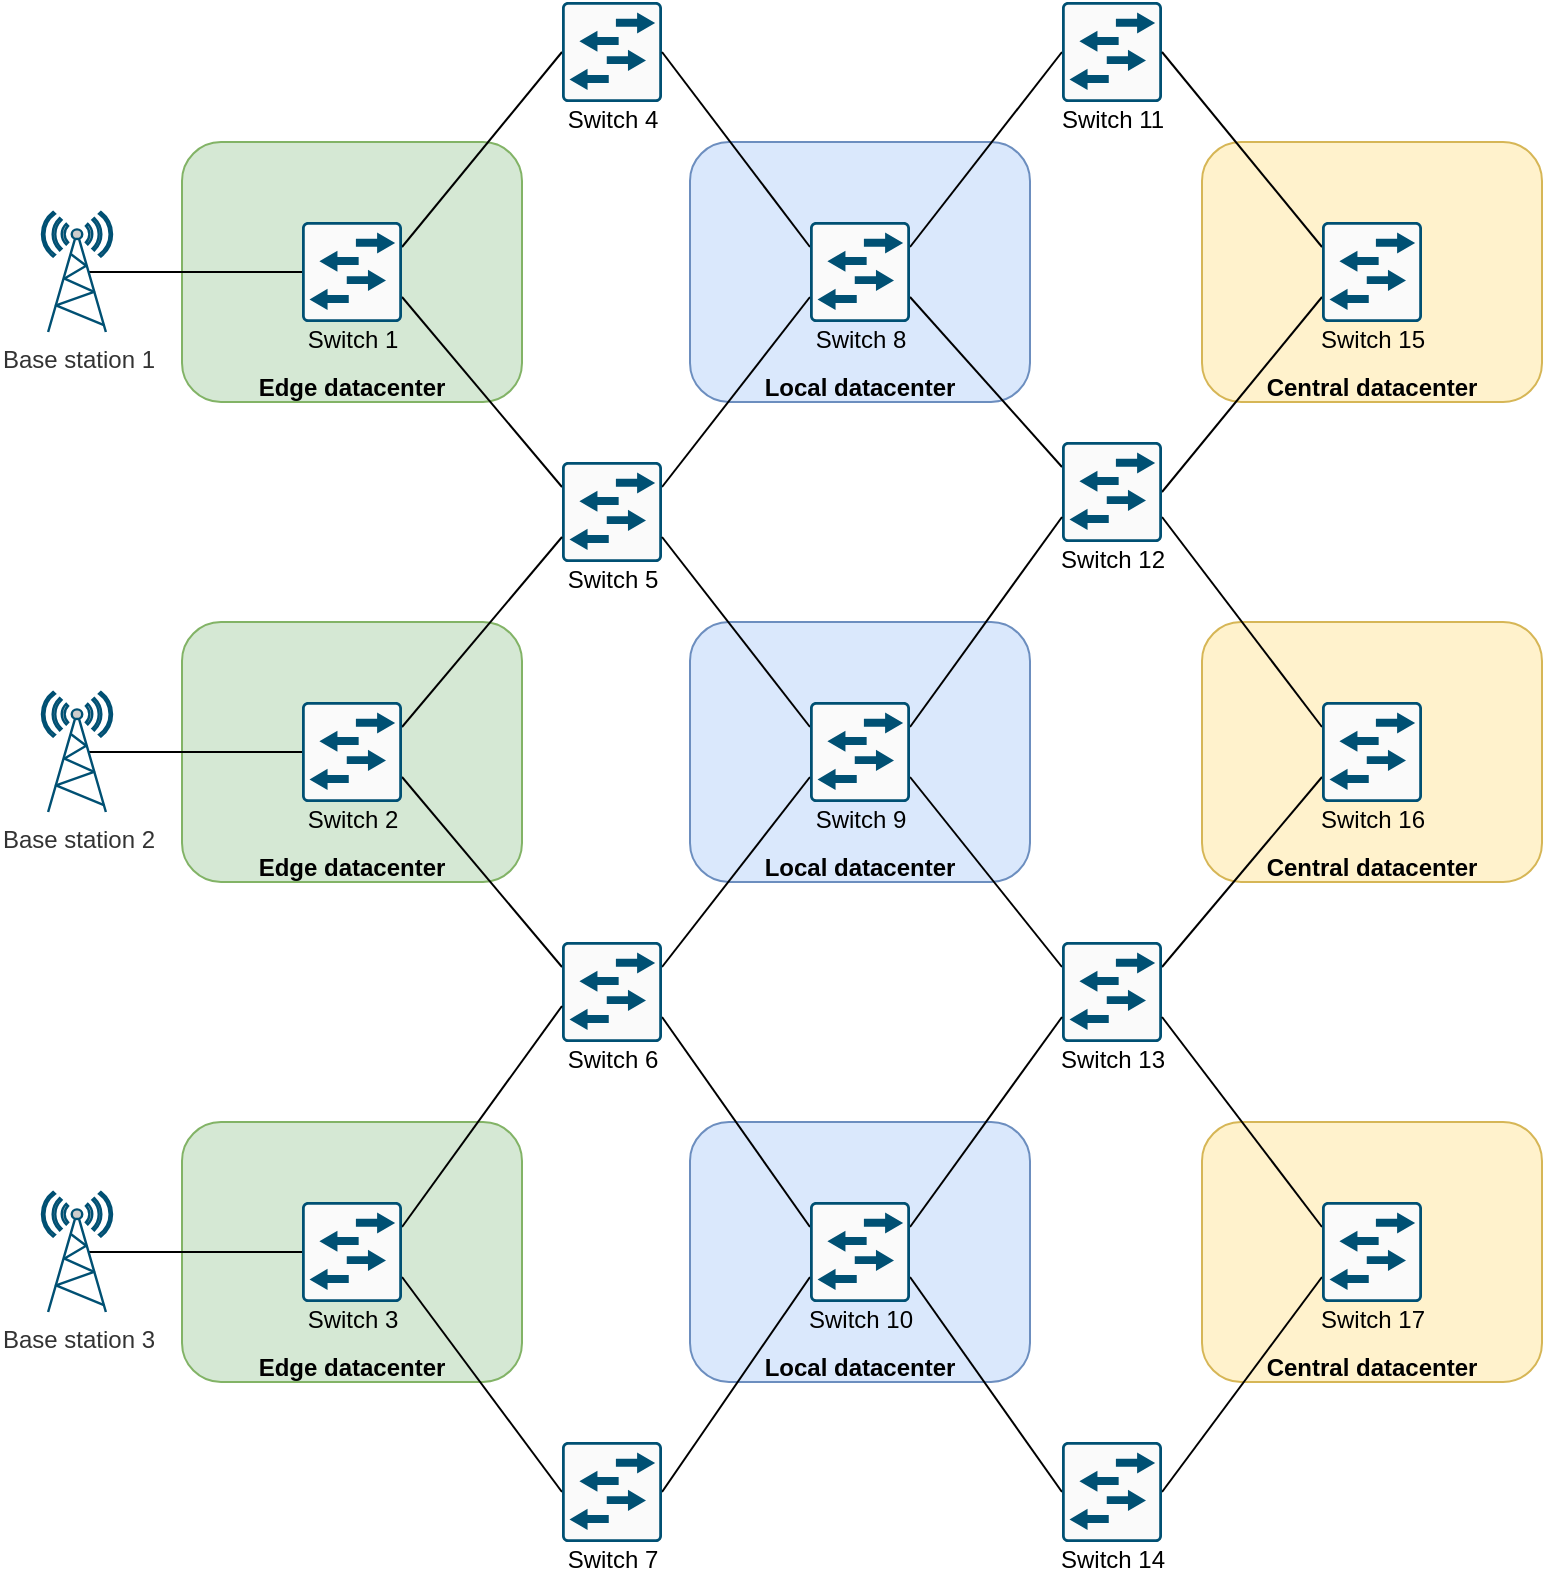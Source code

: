 <mxfile version="14.9.6" type="device"><diagram id="nzApGUAXGG208IJ0ebyV" name="Pagina-1"><mxGraphModel dx="1086" dy="806" grid="1" gridSize="10" guides="1" tooltips="1" connect="1" arrows="1" fold="1" page="1" pageScale="1" pageWidth="827" pageHeight="1169" math="0" shadow="0"><root><mxCell id="0"/><mxCell id="1" parent="0"/><mxCell id="HHwfx3RX7ET518hn5yBT-44" value="&lt;b&gt;&lt;br&gt;&lt;br&gt;&lt;span style=&quot;color: rgb(0 , 0 , 0) ; font-family: &amp;#34;helvetica&amp;#34; ; font-size: 12px ; font-style: normal ; letter-spacing: normal ; text-align: center ; text-indent: 0px ; text-transform: none ; word-spacing: 0px ; display: inline ; float: none&quot;&gt;&lt;br&gt;&lt;br&gt;&lt;br&gt;&lt;br&gt;&lt;br&gt;&lt;br&gt;Local datacenter&lt;/span&gt;&lt;/b&gt;" style="rounded=1;whiteSpace=wrap;html=1;fillColor=#dae8fc;strokeColor=#6c8ebf;" parent="1" vertex="1"><mxGeometry x="374" y="600" width="170" height="130" as="geometry"/></mxCell><mxCell id="HHwfx3RX7ET518hn5yBT-37" value="&lt;br&gt;&lt;br&gt;&lt;br&gt;&lt;br&gt;&lt;br&gt;&lt;br&gt;&lt;br&gt;&lt;br&gt;&lt;b&gt;Central datacenter&lt;/b&gt;" style="rounded=1;whiteSpace=wrap;html=1;fillColor=#fff2cc;strokeColor=#d6b656;" parent="1" vertex="1"><mxGeometry x="630" y="350" width="170" height="130" as="geometry"/></mxCell><mxCell id="HHwfx3RX7ET518hn5yBT-34" value="&lt;b&gt;&lt;br&gt;&lt;br&gt;&lt;span style=&quot;color: rgb(0 , 0 , 0) ; font-family: &amp;#34;helvetica&amp;#34; ; font-size: 12px ; font-style: normal ; letter-spacing: normal ; text-align: center ; text-indent: 0px ; text-transform: none ; word-spacing: 0px ; display: inline ; float: none&quot;&gt;&lt;br&gt;&lt;br&gt;&lt;br&gt;&lt;br&gt;&lt;br&gt;&lt;br&gt;Local datacenter&lt;/span&gt;&lt;/b&gt;" style="rounded=1;whiteSpace=wrap;html=1;fillColor=#dae8fc;strokeColor=#6c8ebf;" parent="1" vertex="1"><mxGeometry x="374" y="350" width="170" height="130" as="geometry"/></mxCell><mxCell id="HHwfx3RX7ET518hn5yBT-29" value="&lt;br&gt;&lt;br&gt;&lt;br&gt;&lt;br&gt;&lt;br&gt;&lt;br&gt;&lt;br&gt;&lt;br&gt;&lt;b&gt;Edge datacenter&lt;/b&gt;" style="rounded=1;whiteSpace=wrap;html=1;fillColor=#d5e8d4;strokeColor=#82b366;" parent="1" vertex="1"><mxGeometry x="120" y="350" width="170" height="130" as="geometry"/></mxCell><mxCell id="HHwfx3RX7ET518hn5yBT-20" value="&lt;br&gt;&lt;br&gt;&lt;br&gt;&lt;br&gt;&lt;br&gt;&lt;br&gt;&lt;br&gt;&lt;br&gt;&lt;b&gt;Central datacenter&lt;/b&gt;" style="rounded=1;whiteSpace=wrap;html=1;fillColor=#fff2cc;strokeColor=#d6b656;" parent="1" vertex="1"><mxGeometry x="630" y="110" width="170" height="130" as="geometry"/></mxCell><mxCell id="HHwfx3RX7ET518hn5yBT-19" value="&lt;b&gt;&lt;br&gt;&lt;br&gt;&lt;span style=&quot;color: rgb(0 , 0 , 0) ; font-family: &amp;#34;helvetica&amp;#34; ; font-size: 12px ; font-style: normal ; letter-spacing: normal ; text-align: center ; text-indent: 0px ; text-transform: none ; word-spacing: 0px ; display: inline ; float: none&quot;&gt;&lt;br&gt;&lt;br&gt;&lt;br&gt;&lt;br&gt;&lt;br&gt;&lt;br&gt;Local datacenter&lt;/span&gt;&lt;/b&gt;" style="rounded=1;whiteSpace=wrap;html=1;fillColor=#dae8fc;strokeColor=#6c8ebf;" parent="1" vertex="1"><mxGeometry x="374" y="110" width="170" height="130" as="geometry"/></mxCell><mxCell id="HHwfx3RX7ET518hn5yBT-18" value="&lt;b&gt;&lt;br&gt;&lt;br&gt;&lt;br&gt;&lt;br&gt;&lt;br&gt;&lt;br&gt;&lt;br&gt;&lt;br&gt;Edge datacenter&lt;/b&gt;" style="rounded=1;whiteSpace=wrap;html=1;fillColor=#d5e8d4;strokeColor=#82b366;" parent="1" vertex="1"><mxGeometry x="120" y="110" width="170" height="130" as="geometry"/></mxCell><mxCell id="HHwfx3RX7ET518hn5yBT-21" style="edgeStyle=none;rounded=0;orthogonalLoop=1;jettySize=auto;html=1;exitX=1;exitY=0.25;exitDx=0;exitDy=0;exitPerimeter=0;entryX=0;entryY=0.5;entryDx=0;entryDy=0;entryPerimeter=0;endArrow=none;endFill=0;" parent="1" source="HHwfx3RX7ET518hn5yBT-1" target="HHwfx3RX7ET518hn5yBT-2" edge="1"><mxGeometry relative="1" as="geometry"/></mxCell><mxCell id="HHwfx3RX7ET518hn5yBT-22" style="edgeStyle=none;rounded=0;orthogonalLoop=1;jettySize=auto;html=1;exitX=1;exitY=0.75;exitDx=0;exitDy=0;exitPerimeter=0;entryX=0;entryY=0.25;entryDx=0;entryDy=0;entryPerimeter=0;endArrow=none;endFill=0;" parent="1" source="HHwfx3RX7ET518hn5yBT-1" target="HHwfx3RX7ET518hn5yBT-3" edge="1"><mxGeometry relative="1" as="geometry"/></mxCell><mxCell id="HHwfx3RX7ET518hn5yBT-1" value="Switch 1" style="points=[[0.015,0.015,0],[0.985,0.015,0],[0.985,0.985,0],[0.015,0.985,0],[0.25,0,0],[0.5,0,0],[0.75,0,0],[1,0.25,0],[1,0.5,0],[1,0.75,0],[0.75,1,0],[0.5,1,0],[0.25,1,0],[0,0.75,0],[0,0.5,0],[0,0.25,0]];verticalLabelPosition=bottom;html=1;verticalAlign=top;aspect=fixed;align=center;pointerEvents=1;shape=mxgraph.cisco19.rect;prIcon=l2_switch;fillColor=#FAFAFA;strokeColor=#005073;spacing=-3;" parent="1" vertex="1"><mxGeometry x="180" y="150" width="50" height="50" as="geometry"/></mxCell><mxCell id="HHwfx3RX7ET518hn5yBT-2" value="Switch 4" style="points=[[0.015,0.015,0],[0.985,0.015,0],[0.985,0.985,0],[0.015,0.985,0],[0.25,0,0],[0.5,0,0],[0.75,0,0],[1,0.25,0],[1,0.5,0],[1,0.75,0],[0.75,1,0],[0.5,1,0],[0.25,1,0],[0,0.75,0],[0,0.5,0],[0,0.25,0]];verticalLabelPosition=bottom;html=1;verticalAlign=top;aspect=fixed;align=center;pointerEvents=1;shape=mxgraph.cisco19.rect;prIcon=l2_switch;fillColor=#FAFAFA;strokeColor=#005073;spacing=-3;" parent="1" vertex="1"><mxGeometry x="310" y="40" width="50" height="50" as="geometry"/></mxCell><mxCell id="HHwfx3RX7ET518hn5yBT-23" style="edgeStyle=none;rounded=0;orthogonalLoop=1;jettySize=auto;html=1;exitX=1;exitY=0.25;exitDx=0;exitDy=0;exitPerimeter=0;entryX=0;entryY=0.75;entryDx=0;entryDy=0;entryPerimeter=0;endArrow=none;endFill=0;" parent="1" source="HHwfx3RX7ET518hn5yBT-3" target="HHwfx3RX7ET518hn5yBT-4" edge="1"><mxGeometry relative="1" as="geometry"/></mxCell><mxCell id="HHwfx3RX7ET518hn5yBT-3" value="Switch 5" style="points=[[0.015,0.015,0],[0.985,0.015,0],[0.985,0.985,0],[0.015,0.985,0],[0.25,0,0],[0.5,0,0],[0.75,0,0],[1,0.25,0],[1,0.5,0],[1,0.75,0],[0.75,1,0],[0.5,1,0],[0.25,1,0],[0,0.75,0],[0,0.5,0],[0,0.25,0]];verticalLabelPosition=bottom;html=1;verticalAlign=top;aspect=fixed;align=center;pointerEvents=1;shape=mxgraph.cisco19.rect;prIcon=l2_switch;fillColor=#FAFAFA;strokeColor=#005073;spacing=-3;" parent="1" vertex="1"><mxGeometry x="310" y="270" width="50" height="50" as="geometry"/></mxCell><mxCell id="HHwfx3RX7ET518hn5yBT-24" style="edgeStyle=none;rounded=0;orthogonalLoop=1;jettySize=auto;html=1;exitX=0;exitY=0.25;exitDx=0;exitDy=0;exitPerimeter=0;entryX=1;entryY=0.5;entryDx=0;entryDy=0;entryPerimeter=0;endArrow=none;endFill=0;" parent="1" source="HHwfx3RX7ET518hn5yBT-4" target="HHwfx3RX7ET518hn5yBT-2" edge="1"><mxGeometry relative="1" as="geometry"/></mxCell><mxCell id="HHwfx3RX7ET518hn5yBT-25" style="edgeStyle=none;rounded=0;orthogonalLoop=1;jettySize=auto;html=1;exitX=1;exitY=0.25;exitDx=0;exitDy=0;exitPerimeter=0;entryX=0;entryY=0.5;entryDx=0;entryDy=0;entryPerimeter=0;endArrow=none;endFill=0;" parent="1" source="HHwfx3RX7ET518hn5yBT-4" target="HHwfx3RX7ET518hn5yBT-5" edge="1"><mxGeometry relative="1" as="geometry"/></mxCell><mxCell id="HHwfx3RX7ET518hn5yBT-26" style="edgeStyle=none;rounded=0;orthogonalLoop=1;jettySize=auto;html=1;exitX=1;exitY=0.75;exitDx=0;exitDy=0;exitPerimeter=0;entryX=0;entryY=0.25;entryDx=0;entryDy=0;entryPerimeter=0;endArrow=none;endFill=0;" parent="1" source="HHwfx3RX7ET518hn5yBT-4" target="HHwfx3RX7ET518hn5yBT-6" edge="1"><mxGeometry relative="1" as="geometry"/></mxCell><mxCell id="HHwfx3RX7ET518hn5yBT-4" value="Switch 8" style="points=[[0.015,0.015,0],[0.985,0.015,0],[0.985,0.985,0],[0.015,0.985,0],[0.25,0,0],[0.5,0,0],[0.75,0,0],[1,0.25,0],[1,0.5,0],[1,0.75,0],[0.75,1,0],[0.5,1,0],[0.25,1,0],[0,0.75,0],[0,0.5,0],[0,0.25,0]];verticalLabelPosition=bottom;html=1;verticalAlign=top;aspect=fixed;align=center;pointerEvents=1;shape=mxgraph.cisco19.rect;prIcon=l2_switch;fillColor=#FAFAFA;strokeColor=#005073;spacing=-3;" parent="1" vertex="1"><mxGeometry x="434" y="150" width="50" height="50" as="geometry"/></mxCell><mxCell id="HHwfx3RX7ET518hn5yBT-5" value="Switch 11" style="points=[[0.015,0.015,0],[0.985,0.015,0],[0.985,0.985,0],[0.015,0.985,0],[0.25,0,0],[0.5,0,0],[0.75,0,0],[1,0.25,0],[1,0.5,0],[1,0.75,0],[0.75,1,0],[0.5,1,0],[0.25,1,0],[0,0.75,0],[0,0.5,0],[0,0.25,0]];verticalLabelPosition=bottom;html=1;verticalAlign=top;aspect=fixed;align=center;pointerEvents=1;shape=mxgraph.cisco19.rect;prIcon=l2_switch;fillColor=#FAFAFA;strokeColor=#005073;spacing=-3;" parent="1" vertex="1"><mxGeometry x="560" y="40" width="50" height="50" as="geometry"/></mxCell><mxCell id="HHwfx3RX7ET518hn5yBT-27" style="edgeStyle=none;rounded=0;orthogonalLoop=1;jettySize=auto;html=1;exitX=1;exitY=0.5;exitDx=0;exitDy=0;exitPerimeter=0;entryX=0;entryY=0.75;entryDx=0;entryDy=0;entryPerimeter=0;endArrow=none;endFill=0;" parent="1" source="HHwfx3RX7ET518hn5yBT-6" target="HHwfx3RX7ET518hn5yBT-7" edge="1"><mxGeometry relative="1" as="geometry"/></mxCell><mxCell id="HHwfx3RX7ET518hn5yBT-38" style="edgeStyle=none;rounded=0;orthogonalLoop=1;jettySize=auto;html=1;exitX=1;exitY=0.75;exitDx=0;exitDy=0;exitPerimeter=0;entryX=0;entryY=0.25;entryDx=0;entryDy=0;entryPerimeter=0;endArrow=none;endFill=0;" parent="1" source="HHwfx3RX7ET518hn5yBT-6" target="HHwfx3RX7ET518hn5yBT-12" edge="1"><mxGeometry relative="1" as="geometry"/></mxCell><mxCell id="HHwfx3RX7ET518hn5yBT-6" value="Switch 12" style="points=[[0.015,0.015,0],[0.985,0.015,0],[0.985,0.985,0],[0.015,0.985,0],[0.25,0,0],[0.5,0,0],[0.75,0,0],[1,0.25,0],[1,0.5,0],[1,0.75,0],[0.75,1,0],[0.5,1,0],[0.25,1,0],[0,0.75,0],[0,0.5,0],[0,0.25,0]];verticalLabelPosition=bottom;html=1;verticalAlign=top;aspect=fixed;align=center;pointerEvents=1;shape=mxgraph.cisco19.rect;prIcon=l2_switch;fillColor=#FAFAFA;strokeColor=#005073;spacing=-3;" parent="1" vertex="1"><mxGeometry x="560" y="260" width="50" height="50" as="geometry"/></mxCell><mxCell id="HHwfx3RX7ET518hn5yBT-28" style="edgeStyle=none;rounded=0;orthogonalLoop=1;jettySize=auto;html=1;exitX=0;exitY=0.25;exitDx=0;exitDy=0;exitPerimeter=0;entryX=1;entryY=0.5;entryDx=0;entryDy=0;entryPerimeter=0;endArrow=none;endFill=0;" parent="1" source="HHwfx3RX7ET518hn5yBT-7" target="HHwfx3RX7ET518hn5yBT-5" edge="1"><mxGeometry relative="1" as="geometry"/></mxCell><mxCell id="HHwfx3RX7ET518hn5yBT-7" value="Switch 15" style="points=[[0.015,0.015,0],[0.985,0.015,0],[0.985,0.985,0],[0.015,0.985,0],[0.25,0,0],[0.5,0,0],[0.75,0,0],[1,0.25,0],[1,0.5,0],[1,0.75,0],[0.75,1,0],[0.5,1,0],[0.25,1,0],[0,0.75,0],[0,0.5,0],[0,0.25,0]];verticalLabelPosition=bottom;html=1;verticalAlign=top;aspect=fixed;align=center;pointerEvents=1;shape=mxgraph.cisco19.rect;prIcon=l2_switch;fillColor=#FAFAFA;strokeColor=#005073;spacing=-3;" parent="1" vertex="1"><mxGeometry x="690" y="150" width="50" height="50" as="geometry"/></mxCell><mxCell id="HHwfx3RX7ET518hn5yBT-30" style="edgeStyle=none;rounded=0;orthogonalLoop=1;jettySize=auto;html=1;exitX=1;exitY=0.25;exitDx=0;exitDy=0;exitPerimeter=0;entryX=0;entryY=0.75;entryDx=0;entryDy=0;entryPerimeter=0;endArrow=none;endFill=0;" parent="1" source="HHwfx3RX7ET518hn5yBT-8" target="HHwfx3RX7ET518hn5yBT-3" edge="1"><mxGeometry relative="1" as="geometry"/></mxCell><mxCell id="HHwfx3RX7ET518hn5yBT-31" style="edgeStyle=none;rounded=0;orthogonalLoop=1;jettySize=auto;html=1;exitX=1;exitY=0.75;exitDx=0;exitDy=0;exitPerimeter=0;entryX=0;entryY=0.25;entryDx=0;entryDy=0;entryPerimeter=0;endArrow=none;endFill=0;" parent="1" source="HHwfx3RX7ET518hn5yBT-8" target="HHwfx3RX7ET518hn5yBT-9" edge="1"><mxGeometry relative="1" as="geometry"/></mxCell><mxCell id="1YtnDHwWBTddBXb_KA8j-5" style="edgeStyle=orthogonalEdgeStyle;rounded=0;orthogonalLoop=1;jettySize=auto;html=1;exitX=0;exitY=0.5;exitDx=0;exitDy=0;exitPerimeter=0;endArrow=none;endFill=0;entryX=0.67;entryY=0.5;entryDx=0;entryDy=0;entryPerimeter=0;" edge="1" parent="1" source="HHwfx3RX7ET518hn5yBT-8" target="1YtnDHwWBTddBXb_KA8j-4"><mxGeometry relative="1" as="geometry"/></mxCell><mxCell id="HHwfx3RX7ET518hn5yBT-8" value="Switch 2" style="points=[[0.015,0.015,0],[0.985,0.015,0],[0.985,0.985,0],[0.015,0.985,0],[0.25,0,0],[0.5,0,0],[0.75,0,0],[1,0.25,0],[1,0.5,0],[1,0.75,0],[0.75,1,0],[0.5,1,0],[0.25,1,0],[0,0.75,0],[0,0.5,0],[0,0.25,0]];verticalLabelPosition=bottom;html=1;verticalAlign=top;aspect=fixed;align=center;pointerEvents=1;shape=mxgraph.cisco19.rect;prIcon=l2_switch;fillColor=#FAFAFA;strokeColor=#005073;spacing=-3;" parent="1" vertex="1"><mxGeometry x="180" y="390" width="50" height="50" as="geometry"/></mxCell><mxCell id="HHwfx3RX7ET518hn5yBT-32" style="edgeStyle=none;rounded=0;orthogonalLoop=1;jettySize=auto;html=1;exitX=1;exitY=0.25;exitDx=0;exitDy=0;exitPerimeter=0;entryX=0;entryY=0.75;entryDx=0;entryDy=0;entryPerimeter=0;endArrow=none;endFill=0;" parent="1" source="HHwfx3RX7ET518hn5yBT-9" target="HHwfx3RX7ET518hn5yBT-10" edge="1"><mxGeometry relative="1" as="geometry"/></mxCell><mxCell id="HHwfx3RX7ET518hn5yBT-55" style="edgeStyle=none;rounded=0;orthogonalLoop=1;jettySize=auto;html=1;exitX=1;exitY=0.75;exitDx=0;exitDy=0;exitPerimeter=0;entryX=0;entryY=0.25;entryDx=0;entryDy=0;entryPerimeter=0;endArrow=none;endFill=0;" parent="1" source="HHwfx3RX7ET518hn5yBT-9" target="HHwfx3RX7ET518hn5yBT-48" edge="1"><mxGeometry relative="1" as="geometry"/></mxCell><mxCell id="HHwfx3RX7ET518hn5yBT-9" value="Switch 6" style="points=[[0.015,0.015,0],[0.985,0.015,0],[0.985,0.985,0],[0.015,0.985,0],[0.25,0,0],[0.5,0,0],[0.75,0,0],[1,0.25,0],[1,0.5,0],[1,0.75,0],[0.75,1,0],[0.5,1,0],[0.25,1,0],[0,0.75,0],[0,0.5,0],[0,0.25,0]];verticalLabelPosition=bottom;html=1;verticalAlign=top;aspect=fixed;align=center;pointerEvents=1;shape=mxgraph.cisco19.rect;prIcon=l2_switch;fillColor=#FAFAFA;strokeColor=#005073;spacing=-3;" parent="1" vertex="1"><mxGeometry x="310" y="510" width="50" height="50" as="geometry"/></mxCell><mxCell id="HHwfx3RX7ET518hn5yBT-33" style="edgeStyle=none;rounded=0;orthogonalLoop=1;jettySize=auto;html=1;exitX=0;exitY=0.25;exitDx=0;exitDy=0;exitPerimeter=0;entryX=1;entryY=0.75;entryDx=0;entryDy=0;entryPerimeter=0;endArrow=none;endFill=0;" parent="1" source="HHwfx3RX7ET518hn5yBT-10" target="HHwfx3RX7ET518hn5yBT-3" edge="1"><mxGeometry relative="1" as="geometry"/></mxCell><mxCell id="HHwfx3RX7ET518hn5yBT-35" style="edgeStyle=none;rounded=0;orthogonalLoop=1;jettySize=auto;html=1;exitX=1;exitY=0.25;exitDx=0;exitDy=0;exitPerimeter=0;entryX=0;entryY=0.75;entryDx=0;entryDy=0;entryPerimeter=0;endArrow=none;endFill=0;" parent="1" source="HHwfx3RX7ET518hn5yBT-10" target="HHwfx3RX7ET518hn5yBT-6" edge="1"><mxGeometry relative="1" as="geometry"/></mxCell><mxCell id="HHwfx3RX7ET518hn5yBT-36" style="edgeStyle=none;rounded=0;orthogonalLoop=1;jettySize=auto;html=1;exitX=1;exitY=0.75;exitDx=0;exitDy=0;exitPerimeter=0;entryX=0;entryY=0.25;entryDx=0;entryDy=0;entryPerimeter=0;endArrow=none;endFill=0;" parent="1" source="HHwfx3RX7ET518hn5yBT-10" target="HHwfx3RX7ET518hn5yBT-11" edge="1"><mxGeometry relative="1" as="geometry"/></mxCell><mxCell id="HHwfx3RX7ET518hn5yBT-10" value="Switch 9" style="points=[[0.015,0.015,0],[0.985,0.015,0],[0.985,0.985,0],[0.015,0.985,0],[0.25,0,0],[0.5,0,0],[0.75,0,0],[1,0.25,0],[1,0.5,0],[1,0.75,0],[0.75,1,0],[0.5,1,0],[0.25,1,0],[0,0.75,0],[0,0.5,0],[0,0.25,0]];verticalLabelPosition=bottom;html=1;verticalAlign=top;aspect=fixed;align=center;pointerEvents=1;shape=mxgraph.cisco19.rect;prIcon=l2_switch;fillColor=#FAFAFA;strokeColor=#005073;spacing=-3;" parent="1" vertex="1"><mxGeometry x="434" y="390" width="50" height="50" as="geometry"/></mxCell><mxCell id="HHwfx3RX7ET518hn5yBT-39" style="edgeStyle=none;rounded=0;orthogonalLoop=1;jettySize=auto;html=1;exitX=1;exitY=0.25;exitDx=0;exitDy=0;exitPerimeter=0;entryX=0;entryY=0.75;entryDx=0;entryDy=0;entryPerimeter=0;endArrow=none;endFill=0;" parent="1" source="HHwfx3RX7ET518hn5yBT-11" target="HHwfx3RX7ET518hn5yBT-12" edge="1"><mxGeometry relative="1" as="geometry"/></mxCell><mxCell id="HHwfx3RX7ET518hn5yBT-11" value="Switch 13" style="points=[[0.015,0.015,0],[0.985,0.015,0],[0.985,0.985,0],[0.015,0.985,0],[0.25,0,0],[0.5,0,0],[0.75,0,0],[1,0.25,0],[1,0.5,0],[1,0.75,0],[0.75,1,0],[0.5,1,0],[0.25,1,0],[0,0.75,0],[0,0.5,0],[0,0.25,0]];verticalLabelPosition=bottom;html=1;verticalAlign=top;aspect=fixed;align=center;pointerEvents=1;shape=mxgraph.cisco19.rect;prIcon=l2_switch;fillColor=#FAFAFA;strokeColor=#005073;spacing=-3;" parent="1" vertex="1"><mxGeometry x="560" y="510" width="50" height="50" as="geometry"/></mxCell><mxCell id="HHwfx3RX7ET518hn5yBT-12" value="Switch 16" style="points=[[0.015,0.015,0],[0.985,0.015,0],[0.985,0.985,0],[0.015,0.985,0],[0.25,0,0],[0.5,0,0],[0.75,0,0],[1,0.25,0],[1,0.5,0],[1,0.75,0],[0.75,1,0],[0.5,1,0],[0.25,1,0],[0,0.75,0],[0,0.5,0],[0,0.25,0]];verticalLabelPosition=bottom;html=1;verticalAlign=top;aspect=fixed;align=center;pointerEvents=1;shape=mxgraph.cisco19.rect;prIcon=l2_switch;fillColor=#FAFAFA;strokeColor=#005073;spacing=-3;" parent="1" vertex="1"><mxGeometry x="690" y="390" width="50" height="50" as="geometry"/></mxCell><mxCell id="HHwfx3RX7ET518hn5yBT-43" value="&lt;br&gt;&lt;br&gt;&lt;br&gt;&lt;br&gt;&lt;br&gt;&lt;br&gt;&lt;br&gt;&lt;br&gt;&lt;b&gt;Central datacenter&lt;/b&gt;" style="rounded=1;whiteSpace=wrap;html=1;fillColor=#fff2cc;strokeColor=#d6b656;" parent="1" vertex="1"><mxGeometry x="630" y="600" width="170" height="130" as="geometry"/></mxCell><mxCell id="HHwfx3RX7ET518hn5yBT-45" value="&lt;br&gt;&lt;br&gt;&lt;br&gt;&lt;br&gt;&lt;br&gt;&lt;br&gt;&lt;br&gt;&lt;br&gt;&lt;b&gt;Edge datacenter&lt;/b&gt;" style="rounded=1;whiteSpace=wrap;html=1;fillColor=#d5e8d4;strokeColor=#82b366;" parent="1" vertex="1"><mxGeometry x="120" y="600" width="170" height="130" as="geometry"/></mxCell><mxCell id="HHwfx3RX7ET518hn5yBT-51" style="edgeStyle=none;rounded=0;orthogonalLoop=1;jettySize=auto;html=1;exitX=1;exitY=0.25;exitDx=0;exitDy=0;exitPerimeter=0;entryX=0;entryY=0.64;entryDx=0;entryDy=0;entryPerimeter=0;endArrow=none;endFill=0;" parent="1" source="HHwfx3RX7ET518hn5yBT-46" target="HHwfx3RX7ET518hn5yBT-9" edge="1"><mxGeometry relative="1" as="geometry"/></mxCell><mxCell id="HHwfx3RX7ET518hn5yBT-52" style="edgeStyle=none;rounded=0;orthogonalLoop=1;jettySize=auto;html=1;exitX=1;exitY=0.75;exitDx=0;exitDy=0;exitPerimeter=0;entryX=0;entryY=0.5;entryDx=0;entryDy=0;entryPerimeter=0;endArrow=none;endFill=0;" parent="1" source="HHwfx3RX7ET518hn5yBT-46" target="HHwfx3RX7ET518hn5yBT-47" edge="1"><mxGeometry relative="1" as="geometry"/></mxCell><mxCell id="HHwfx3RX7ET518hn5yBT-46" value="Switch 3" style="points=[[0.015,0.015,0],[0.985,0.015,0],[0.985,0.985,0],[0.015,0.985,0],[0.25,0,0],[0.5,0,0],[0.75,0,0],[1,0.25,0],[1,0.5,0],[1,0.75,0],[0.75,1,0],[0.5,1,0],[0.25,1,0],[0,0.75,0],[0,0.5,0],[0,0.25,0]];verticalLabelPosition=bottom;html=1;verticalAlign=top;aspect=fixed;align=center;pointerEvents=1;shape=mxgraph.cisco19.rect;prIcon=l2_switch;fillColor=#FAFAFA;strokeColor=#005073;spacing=-3;" parent="1" vertex="1"><mxGeometry x="180" y="640" width="50" height="50" as="geometry"/></mxCell><mxCell id="HHwfx3RX7ET518hn5yBT-56" style="edgeStyle=none;rounded=0;orthogonalLoop=1;jettySize=auto;html=1;exitX=1;exitY=0.5;exitDx=0;exitDy=0;exitPerimeter=0;entryX=0;entryY=0.75;entryDx=0;entryDy=0;entryPerimeter=0;endArrow=none;endFill=0;" parent="1" source="HHwfx3RX7ET518hn5yBT-47" target="HHwfx3RX7ET518hn5yBT-48" edge="1"><mxGeometry relative="1" as="geometry"/></mxCell><mxCell id="HHwfx3RX7ET518hn5yBT-47" value="Switch 7" style="points=[[0.015,0.015,0],[0.985,0.015,0],[0.985,0.985,0],[0.015,0.985,0],[0.25,0,0],[0.5,0,0],[0.75,0,0],[1,0.25,0],[1,0.5,0],[1,0.75,0],[0.75,1,0],[0.5,1,0],[0.25,1,0],[0,0.75,0],[0,0.5,0],[0,0.25,0]];verticalLabelPosition=bottom;html=1;verticalAlign=top;aspect=fixed;align=center;pointerEvents=1;shape=mxgraph.cisco19.rect;prIcon=l2_switch;fillColor=#FAFAFA;strokeColor=#005073;spacing=-3;" parent="1" vertex="1"><mxGeometry x="310" y="760" width="50" height="50" as="geometry"/></mxCell><mxCell id="HHwfx3RX7ET518hn5yBT-57" style="edgeStyle=none;rounded=0;orthogonalLoop=1;jettySize=auto;html=1;exitX=1;exitY=0.75;exitDx=0;exitDy=0;exitPerimeter=0;entryX=0;entryY=0.5;entryDx=0;entryDy=0;entryPerimeter=0;endArrow=none;endFill=0;" parent="1" source="HHwfx3RX7ET518hn5yBT-48" target="HHwfx3RX7ET518hn5yBT-49" edge="1"><mxGeometry relative="1" as="geometry"/></mxCell><mxCell id="HHwfx3RX7ET518hn5yBT-58" style="edgeStyle=none;rounded=0;orthogonalLoop=1;jettySize=auto;html=1;exitX=1;exitY=0.25;exitDx=0;exitDy=0;exitPerimeter=0;entryX=0;entryY=0.75;entryDx=0;entryDy=0;entryPerimeter=0;endArrow=none;endFill=0;" parent="1" source="HHwfx3RX7ET518hn5yBT-48" target="HHwfx3RX7ET518hn5yBT-11" edge="1"><mxGeometry relative="1" as="geometry"/></mxCell><mxCell id="HHwfx3RX7ET518hn5yBT-48" value="Switch 10" style="points=[[0.015,0.015,0],[0.985,0.015,0],[0.985,0.985,0],[0.015,0.985,0],[0.25,0,0],[0.5,0,0],[0.75,0,0],[1,0.25,0],[1,0.5,0],[1,0.75,0],[0.75,1,0],[0.5,1,0],[0.25,1,0],[0,0.75,0],[0,0.5,0],[0,0.25,0]];verticalLabelPosition=bottom;html=1;verticalAlign=top;aspect=fixed;align=center;pointerEvents=1;shape=mxgraph.cisco19.rect;prIcon=l2_switch;fillColor=#FAFAFA;strokeColor=#005073;spacing=-3;" parent="1" vertex="1"><mxGeometry x="434" y="640" width="50" height="50" as="geometry"/></mxCell><mxCell id="HHwfx3RX7ET518hn5yBT-59" style="edgeStyle=none;rounded=0;orthogonalLoop=1;jettySize=auto;html=1;exitX=1;exitY=0.5;exitDx=0;exitDy=0;exitPerimeter=0;entryX=0;entryY=0.75;entryDx=0;entryDy=0;entryPerimeter=0;endArrow=none;endFill=0;" parent="1" source="HHwfx3RX7ET518hn5yBT-49" target="HHwfx3RX7ET518hn5yBT-50" edge="1"><mxGeometry relative="1" as="geometry"/></mxCell><mxCell id="HHwfx3RX7ET518hn5yBT-49" value="Switch 14" style="points=[[0.015,0.015,0],[0.985,0.015,0],[0.985,0.985,0],[0.015,0.985,0],[0.25,0,0],[0.5,0,0],[0.75,0,0],[1,0.25,0],[1,0.5,0],[1,0.75,0],[0.75,1,0],[0.5,1,0],[0.25,1,0],[0,0.75,0],[0,0.5,0],[0,0.25,0]];verticalLabelPosition=bottom;html=1;verticalAlign=top;aspect=fixed;align=center;pointerEvents=1;shape=mxgraph.cisco19.rect;prIcon=l2_switch;fillColor=#FAFAFA;strokeColor=#005073;spacing=-3;" parent="1" vertex="1"><mxGeometry x="560" y="760" width="50" height="50" as="geometry"/></mxCell><mxCell id="HHwfx3RX7ET518hn5yBT-60" style="edgeStyle=none;rounded=0;orthogonalLoop=1;jettySize=auto;html=1;exitX=0;exitY=0.25;exitDx=0;exitDy=0;exitPerimeter=0;entryX=1;entryY=0.75;entryDx=0;entryDy=0;entryPerimeter=0;endArrow=none;endFill=0;" parent="1" source="HHwfx3RX7ET518hn5yBT-50" target="HHwfx3RX7ET518hn5yBT-11" edge="1"><mxGeometry relative="1" as="geometry"/></mxCell><mxCell id="HHwfx3RX7ET518hn5yBT-50" value="Switch 17" style="points=[[0.015,0.015,0],[0.985,0.015,0],[0.985,0.985,0],[0.015,0.985,0],[0.25,0,0],[0.5,0,0],[0.75,0,0],[1,0.25,0],[1,0.5,0],[1,0.75,0],[0.75,1,0],[0.5,1,0],[0.25,1,0],[0,0.75,0],[0,0.5,0],[0,0.25,0]];verticalLabelPosition=bottom;html=1;verticalAlign=top;aspect=fixed;align=center;pointerEvents=1;shape=mxgraph.cisco19.rect;prIcon=l2_switch;fillColor=#FAFAFA;strokeColor=#005073;spacing=-3;" parent="1" vertex="1"><mxGeometry x="690" y="640" width="50" height="50" as="geometry"/></mxCell><mxCell id="1YtnDHwWBTddBXb_KA8j-3" style="edgeStyle=orthogonalEdgeStyle;rounded=0;orthogonalLoop=1;jettySize=auto;html=1;exitX=0.67;exitY=0.5;exitDx=0;exitDy=0;exitPerimeter=0;endArrow=none;endFill=0;" edge="1" parent="1" source="1YtnDHwWBTddBXb_KA8j-2" target="HHwfx3RX7ET518hn5yBT-1"><mxGeometry relative="1" as="geometry"/></mxCell><mxCell id="1YtnDHwWBTddBXb_KA8j-2" value="&lt;font color=&quot;#333333&quot;&gt;Base station 1&lt;/font&gt;" style="fontColor=#0066CC;verticalAlign=top;verticalLabelPosition=bottom;labelPosition=center;align=center;html=1;outlineConnect=0;fillColor=#CCCCCC;gradientColor=none;gradientDirection=north;strokeWidth=2;shape=mxgraph.networks.radio_tower;strokeColor=#005073;" vertex="1" parent="1"><mxGeometry x="50" y="145" width="35" height="60" as="geometry"/></mxCell><mxCell id="1YtnDHwWBTddBXb_KA8j-4" value="&lt;font color=&quot;#333333&quot;&gt;Base station 2&lt;br&gt;&lt;/font&gt;" style="fontColor=#0066CC;verticalAlign=top;verticalLabelPosition=bottom;labelPosition=center;align=center;html=1;outlineConnect=0;fillColor=#CCCCCC;gradientColor=none;gradientDirection=north;strokeWidth=2;shape=mxgraph.networks.radio_tower;strokeColor=#005073;" vertex="1" parent="1"><mxGeometry x="50" y="385" width="35" height="60" as="geometry"/></mxCell><mxCell id="1YtnDHwWBTddBXb_KA8j-8" style="edgeStyle=orthogonalEdgeStyle;rounded=0;orthogonalLoop=1;jettySize=auto;html=1;exitX=0.67;exitY=0.5;exitDx=0;exitDy=0;exitPerimeter=0;entryX=0;entryY=0.5;entryDx=0;entryDy=0;entryPerimeter=0;endArrow=none;endFill=0;" edge="1" parent="1" source="1YtnDHwWBTddBXb_KA8j-7" target="HHwfx3RX7ET518hn5yBT-46"><mxGeometry relative="1" as="geometry"/></mxCell><mxCell id="1YtnDHwWBTddBXb_KA8j-7" value="&lt;font color=&quot;#333333&quot;&gt;Base station 3&lt;br&gt;&lt;/font&gt;" style="fontColor=#0066CC;verticalAlign=top;verticalLabelPosition=bottom;labelPosition=center;align=center;html=1;outlineConnect=0;fillColor=#CCCCCC;gradientColor=none;gradientDirection=north;strokeWidth=2;shape=mxgraph.networks.radio_tower;strokeColor=#005073;" vertex="1" parent="1"><mxGeometry x="50" y="635" width="35" height="60" as="geometry"/></mxCell></root></mxGraphModel></diagram></mxfile>